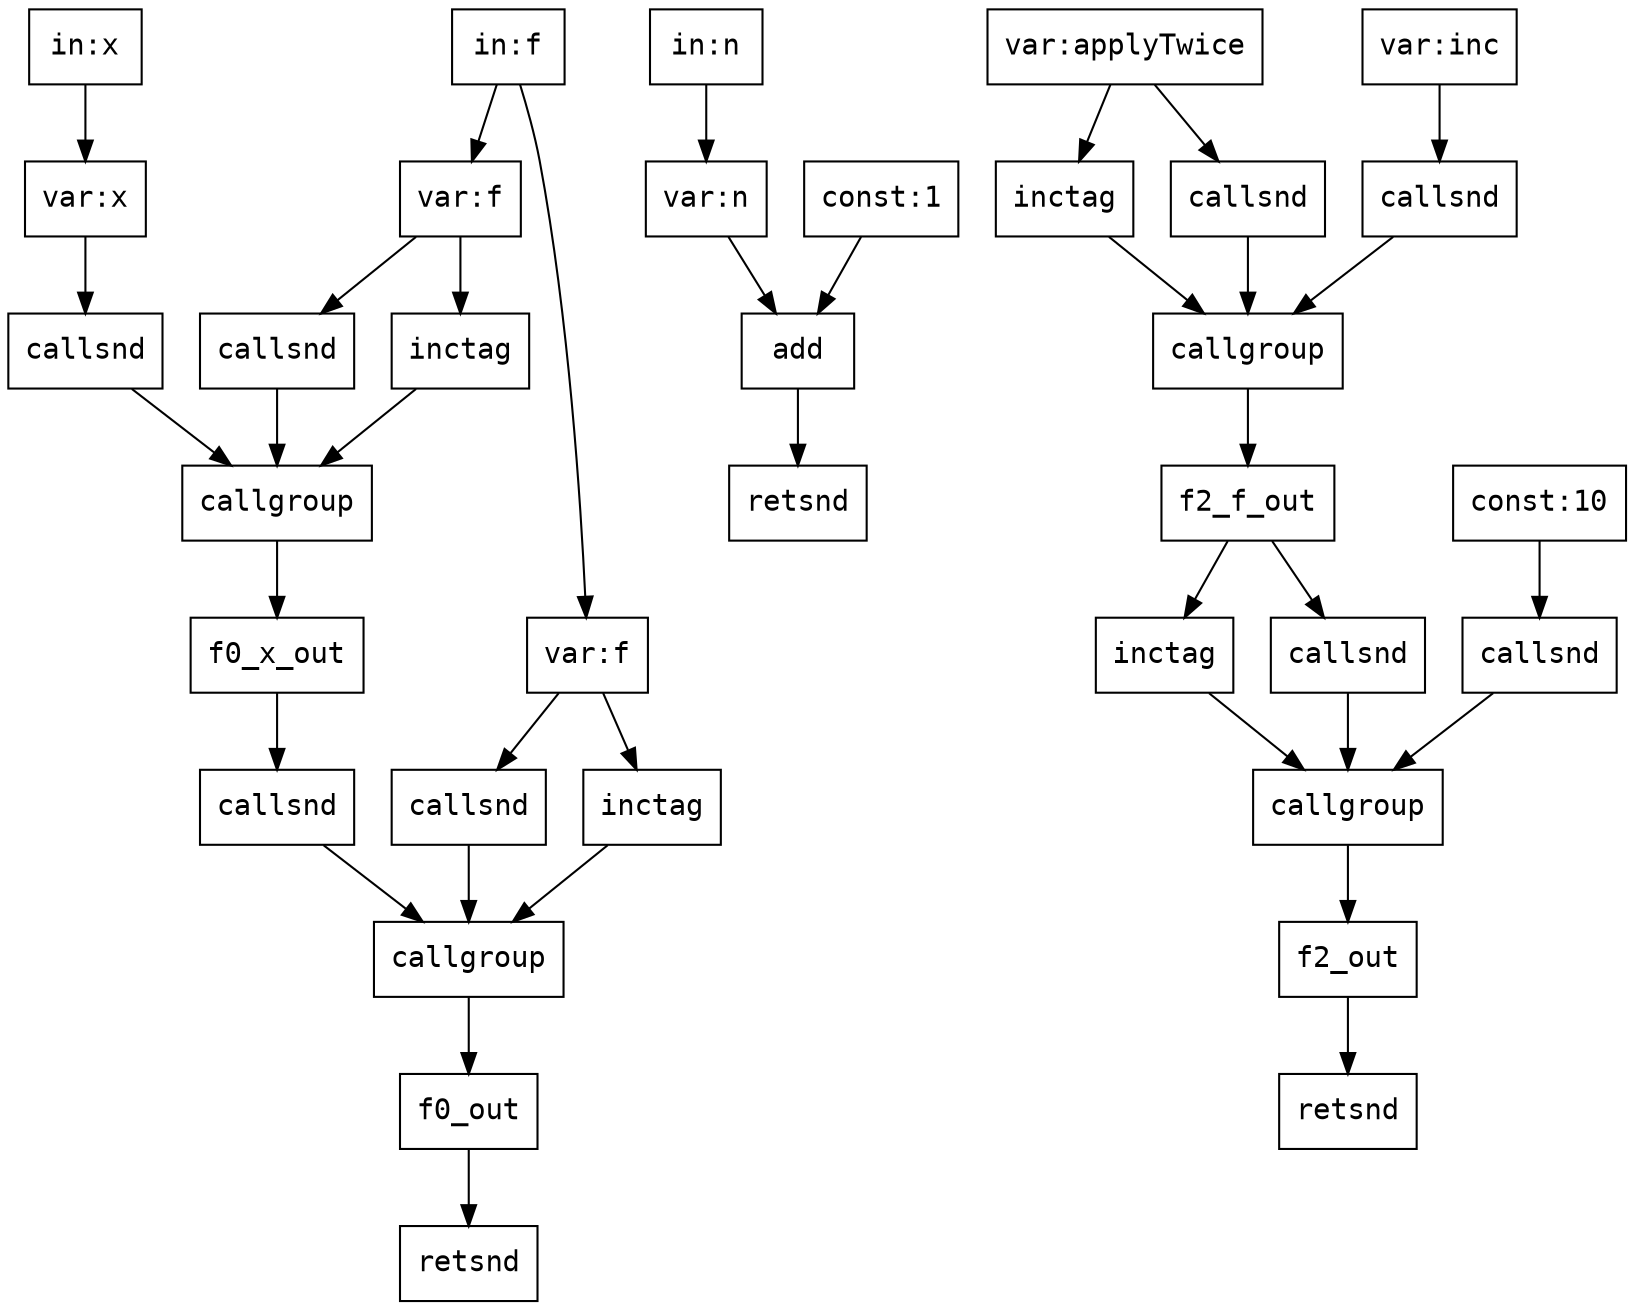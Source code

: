 digraph Dataflow {
  node [shape=record,fontname="Courier"];
  "f0_in_x" [label="in:x"];
  "f0_in_f" [label="in:f"];
  "f0_f_out" [label="var:f"];
  "f0_in_f" -> "f0_f_out";
  "f0_x_f_out" [label="var:f"];
  "f0_in_f" -> "f0_x_f_out";
  "f0_x_x_out" [label="var:x"];
  "f0_in_x" -> "f0_x_x_out";
  "f0_x_inctag" [label="inctag"];
  "f0_x_f_out" -> "f0_x_inctag";
  "f0_x_cg" [label="callgroup"];
  "f0_x_inctag" -> "f0_x_cg";
  "f0_x_cg_snd_fun" [label="callsnd"];
  "f0_x_f_out" -> "f0_x_cg_snd_fun";
  "f0_x_cg_snd_fun" -> "f0_x_cg";
  "f0_x_cg_snd_arg" [label="callsnd"];
  "f0_x_x_out" -> "f0_x_cg_snd_arg";
  "f0_x_cg_snd_arg" -> "f0_x_cg";
  "f0_x_cg" -> "f0_x_out";
  "f0_inctag" [label="inctag"];
  "f0_f_out" -> "f0_inctag";
  "f0_cg" [label="callgroup"];
  "f0_inctag" -> "f0_cg";
  "f0_cg_snd_fun" [label="callsnd"];
  "f0_f_out" -> "f0_cg_snd_fun";
  "f0_cg_snd_fun" -> "f0_cg";
  "f0_cg_snd_arg" [label="callsnd"];
  "f0_x_out" -> "f0_cg_snd_arg";
  "f0_cg_snd_arg" -> "f0_cg";
  "f0_cg" -> "f0_out";
  "f0_retsnd" [label="retsnd"];
  "f0_out" -> "f0_retsnd";
  "f1_in_n" [label="in:n"];
  "f1_l_out" [label="var:n"];
  "f1_in_n" -> "f1_l_out";
  "f1_r_out" [label="const:1"];
  "f1_out" [label="add"];
  "f1_l_out" -> "f1_out";
  "f1_r_out" -> "f1_out";
  "f1_retsnd" [label="retsnd"];
  "f1_out" -> "f1_retsnd";
  "f2_f_f_out" [label="var:applyTwice"];
  "f2_f_x_out" [label="var:inc"];
  "f2_f_inctag" [label="inctag"];
  "f2_f_f_out" -> "f2_f_inctag";
  "f2_f_cg" [label="callgroup"];
  "f2_f_inctag" -> "f2_f_cg";
  "f2_f_cg_snd_fun" [label="callsnd"];
  "f2_f_f_out" -> "f2_f_cg_snd_fun";
  "f2_f_cg_snd_fun" -> "f2_f_cg";
  "f2_f_cg_snd_arg" [label="callsnd"];
  "f2_f_x_out" -> "f2_f_cg_snd_arg";
  "f2_f_cg_snd_arg" -> "f2_f_cg";
  "f2_f_cg" -> "f2_f_out";
  "f2_x_out" [label="const:10"];
  "f2_inctag" [label="inctag"];
  "f2_f_out" -> "f2_inctag";
  "f2_cg" [label="callgroup"];
  "f2_inctag" -> "f2_cg";
  "f2_cg_snd_fun" [label="callsnd"];
  "f2_f_out" -> "f2_cg_snd_fun";
  "f2_cg_snd_fun" -> "f2_cg";
  "f2_cg_snd_arg" [label="callsnd"];
  "f2_x_out" -> "f2_cg_snd_arg";
  "f2_cg_snd_arg" -> "f2_cg";
  "f2_cg" -> "f2_out";
  "f2_retsnd" [label="retsnd"];
  "f2_out" -> "f2_retsnd";
}
